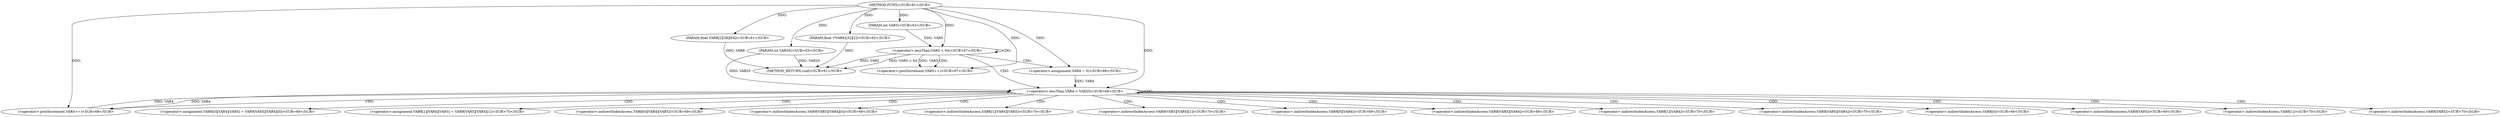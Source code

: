 
digraph "FUN5" {  

"1008" [label = "(METHOD,FUN5)<SUB>61</SUB>" ]

"1064" [label = "(METHOD_RETURN,void)<SUB>61</SUB>" ]

"1009" [label = "(PARAM,float VAR8[2][38][64])<SUB>61</SUB>" ]

"1010" [label = "(PARAM,float (*VAR9)[32][2])<SUB>62</SUB>" ]

"1011" [label = "(PARAM,int VAR5)<SUB>63</SUB>" ]

"1012" [label = "(PARAM,int VAR20)<SUB>63</SUB>" ]

"1017" [label = "(&lt;operator&gt;.lessThan,VAR5 &lt; 64)<SUB>67</SUB>" ]

"1020" [label = "(&lt;operator&gt;.postIncrement,VAR5++)<SUB>67</SUB>" ]

"1028" [label = "(&lt;operator&gt;.lessThan,VAR4 &lt; VAR20)<SUB>68</SUB>" ]

"1031" [label = "(&lt;operator&gt;.postIncrement,VAR4++)<SUB>68</SUB>" ]

"1025" [label = "(&lt;operator&gt;.assignment,VAR4 = 0)<SUB>68</SUB>" ]

"1034" [label = "(&lt;operator&gt;.assignment,VAR8[0][VAR4][VAR5] = VAR9[VAR5][VAR4][0])<SUB>69</SUB>" ]

"1049" [label = "(&lt;operator&gt;.assignment,VAR8[1][VAR4][VAR5] = VAR9[VAR5][VAR4][1])<SUB>70</SUB>" ]

"1035" [label = "(&lt;operator&gt;.indirectIndexAccess,VAR8[0][VAR4][VAR5])<SUB>69</SUB>" ]

"1042" [label = "(&lt;operator&gt;.indirectIndexAccess,VAR9[VAR5][VAR4][0])<SUB>69</SUB>" ]

"1050" [label = "(&lt;operator&gt;.indirectIndexAccess,VAR8[1][VAR4][VAR5])<SUB>70</SUB>" ]

"1057" [label = "(&lt;operator&gt;.indirectIndexAccess,VAR9[VAR5][VAR4][1])<SUB>70</SUB>" ]

"1036" [label = "(&lt;operator&gt;.indirectIndexAccess,VAR8[0][VAR4])<SUB>69</SUB>" ]

"1043" [label = "(&lt;operator&gt;.indirectIndexAccess,VAR9[VAR5][VAR4])<SUB>69</SUB>" ]

"1051" [label = "(&lt;operator&gt;.indirectIndexAccess,VAR8[1][VAR4])<SUB>70</SUB>" ]

"1058" [label = "(&lt;operator&gt;.indirectIndexAccess,VAR9[VAR5][VAR4])<SUB>70</SUB>" ]

"1037" [label = "(&lt;operator&gt;.indirectIndexAccess,VAR8[0])<SUB>69</SUB>" ]

"1044" [label = "(&lt;operator&gt;.indirectIndexAccess,VAR9[VAR5])<SUB>69</SUB>" ]

"1052" [label = "(&lt;operator&gt;.indirectIndexAccess,VAR8[1])<SUB>70</SUB>" ]

"1059" [label = "(&lt;operator&gt;.indirectIndexAccess,VAR9[VAR5])<SUB>70</SUB>" ]

  "1009" -> "1064"  [ label = "DDG: VAR8"] 

  "1010" -> "1064"  [ label = "DDG: "] 

  "1012" -> "1064"  [ label = "DDG: VAR20"] 

  "1017" -> "1064"  [ label = "DDG: VAR5"] 

  "1017" -> "1064"  [ label = "DDG: VAR5 &lt; 64"] 

  "1008" -> "1009"  [ label = "DDG: "] 

  "1008" -> "1010"  [ label = "DDG: "] 

  "1008" -> "1011"  [ label = "DDG: "] 

  "1008" -> "1012"  [ label = "DDG: "] 

  "1011" -> "1017"  [ label = "DDG: VAR5"] 

  "1008" -> "1017"  [ label = "DDG: "] 

  "1017" -> "1020"  [ label = "DDG: VAR5"] 

  "1008" -> "1020"  [ label = "DDG: "] 

  "1008" -> "1025"  [ label = "DDG: "] 

  "1025" -> "1028"  [ label = "DDG: VAR4"] 

  "1031" -> "1028"  [ label = "DDG: VAR4"] 

  "1008" -> "1028"  [ label = "DDG: "] 

  "1012" -> "1028"  [ label = "DDG: VAR20"] 

  "1028" -> "1031"  [ label = "DDG: VAR4"] 

  "1008" -> "1031"  [ label = "DDG: "] 

  "1017" -> "1020"  [ label = "CDG: "] 

  "1017" -> "1028"  [ label = "CDG: "] 

  "1017" -> "1017"  [ label = "CDG: "] 

  "1017" -> "1025"  [ label = "CDG: "] 

  "1028" -> "1052"  [ label = "CDG: "] 

  "1028" -> "1058"  [ label = "CDG: "] 

  "1028" -> "1028"  [ label = "CDG: "] 

  "1028" -> "1043"  [ label = "CDG: "] 

  "1028" -> "1057"  [ label = "CDG: "] 

  "1028" -> "1044"  [ label = "CDG: "] 

  "1028" -> "1036"  [ label = "CDG: "] 

  "1028" -> "1050"  [ label = "CDG: "] 

  "1028" -> "1051"  [ label = "CDG: "] 

  "1028" -> "1049"  [ label = "CDG: "] 

  "1028" -> "1034"  [ label = "CDG: "] 

  "1028" -> "1042"  [ label = "CDG: "] 

  "1028" -> "1035"  [ label = "CDG: "] 

  "1028" -> "1037"  [ label = "CDG: "] 

  "1028" -> "1059"  [ label = "CDG: "] 

  "1028" -> "1031"  [ label = "CDG: "] 

}